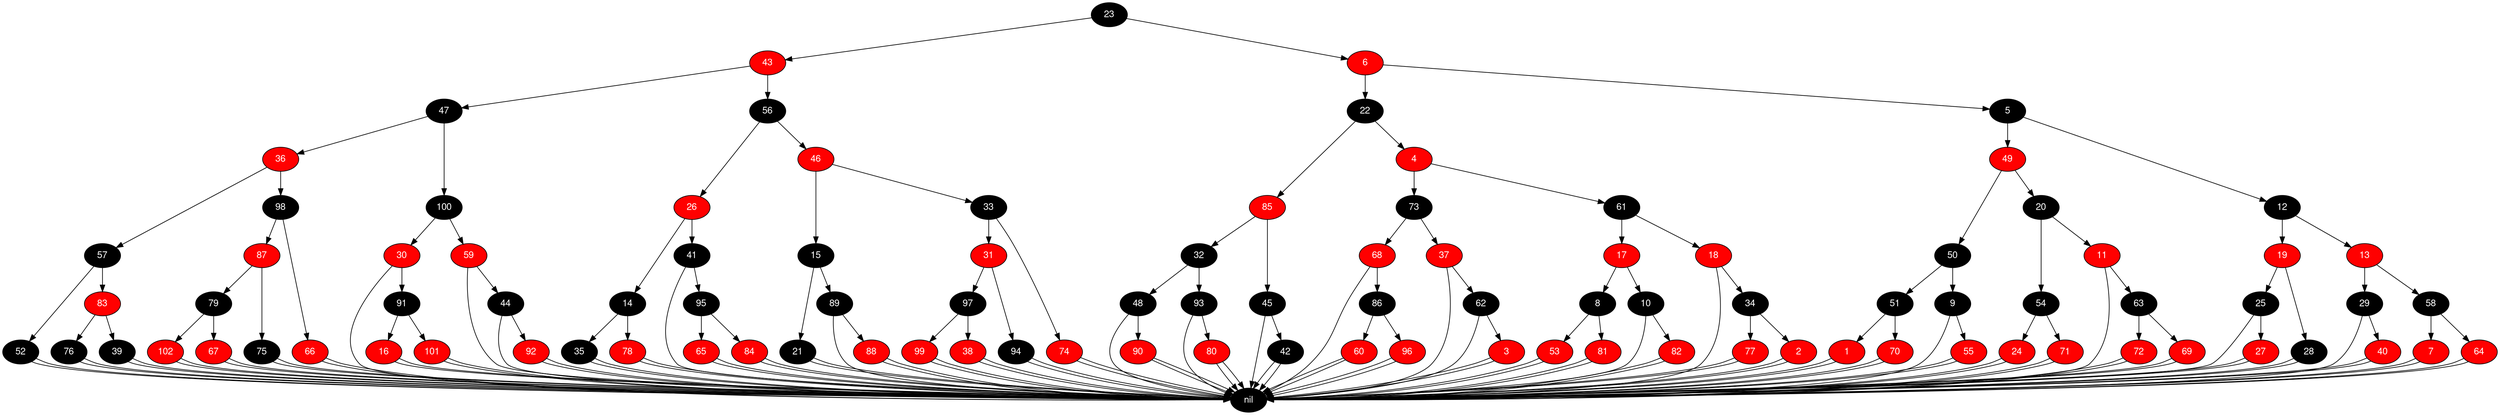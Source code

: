 digraph RB_Teste {
	node [fontname="Helvetica,Arial,sans-serif" style="filled"]
	edge [fontname="Helvetica,Arial,sans-serif" color="black"]

	{
		node [fillcolor=" black" fontcolor=" white"] nil 
		node [fillcolor=" black" fontcolor=" white"] 23 
		node [fillcolor=" red" fontcolor=" white"] 43 
		node [fillcolor=" black" fontcolor=" white"] 47 
		node [fillcolor=" red" fontcolor=" white"] 36 
		node [fillcolor=" black" fontcolor=" white"] 57 
		node [fillcolor=" black" fontcolor=" white"] 52 
		node [fillcolor=" red" fontcolor=" white"] 83 
		node [fillcolor=" black" fontcolor=" white"] 76 
		node [fillcolor=" black" fontcolor=" white"] 39 
		node [fillcolor=" black" fontcolor=" white"] 98 
		node [fillcolor=" red" fontcolor=" white"] 87 
		node [fillcolor=" black" fontcolor=" white"] 79 
		node [fillcolor=" red" fontcolor=" white"] 102 
		node [fillcolor=" red" fontcolor=" white"] 67 
		node [fillcolor=" black" fontcolor=" white"] 75 
		node [fillcolor=" red" fontcolor=" white"] 66 
		node [fillcolor=" black" fontcolor=" white"] 100 
		node [fillcolor=" red" fontcolor=" white"] 30 
		node [fillcolor=" black" fontcolor=" white"] 91 
		node [fillcolor=" red" fontcolor=" white"] 16 
		node [fillcolor=" red" fontcolor=" white"] 101 
		node [fillcolor=" red" fontcolor=" white"] 59 
		node [fillcolor=" black" fontcolor=" white"] 44 
		node [fillcolor=" red" fontcolor=" white"] 92 
		node [fillcolor=" black" fontcolor=" white"] 56 
		node [fillcolor=" red" fontcolor=" white"] 26 
		node [fillcolor=" black" fontcolor=" white"] 14 
		node [fillcolor=" black" fontcolor=" white"] 35 
		node [fillcolor=" red" fontcolor=" white"] 78 
		node [fillcolor=" black" fontcolor=" white"] 41 
		node [fillcolor=" black" fontcolor=" white"] 95 
		node [fillcolor=" red" fontcolor=" white"] 65 
		node [fillcolor=" red" fontcolor=" white"] 84 
		node [fillcolor=" red" fontcolor=" white"] 46 
		node [fillcolor=" black" fontcolor=" white"] 15 
		node [fillcolor=" black" fontcolor=" white"] 21 
		node [fillcolor=" black" fontcolor=" white"] 89 
		node [fillcolor=" red" fontcolor=" white"] 88 
		node [fillcolor=" black" fontcolor=" white"] 33 
		node [fillcolor=" red" fontcolor=" white"] 31 
		node [fillcolor=" black" fontcolor=" white"] 97 
		node [fillcolor=" red" fontcolor=" white"] 99 
		node [fillcolor=" red" fontcolor=" white"] 38 
		node [fillcolor=" black" fontcolor=" white"] 94 
		node [fillcolor=" red" fontcolor=" white"] 74 
		node [fillcolor=" red" fontcolor=" white"] 6 
		node [fillcolor=" black" fontcolor=" white"] 22 
		node [fillcolor=" red" fontcolor=" white"] 85 
		node [fillcolor=" black" fontcolor=" white"] 32 
		node [fillcolor=" black" fontcolor=" white"] 48 
		node [fillcolor=" red" fontcolor=" white"] 90 
		node [fillcolor=" black" fontcolor=" white"] 93 
		node [fillcolor=" red" fontcolor=" white"] 80 
		node [fillcolor=" black" fontcolor=" white"] 45 
		node [fillcolor=" black" fontcolor=" white"] 42 
		node [fillcolor=" red" fontcolor=" white"] 4 
		node [fillcolor=" black" fontcolor=" white"] 73 
		node [fillcolor=" red" fontcolor=" white"] 68 
		node [fillcolor=" black" fontcolor=" white"] 86 
		node [fillcolor=" red" fontcolor=" white"] 60 
		node [fillcolor=" red" fontcolor=" white"] 96 
		node [fillcolor=" red" fontcolor=" white"] 37 
		node [fillcolor=" black" fontcolor=" white"] 62 
		node [fillcolor=" red" fontcolor=" white"] 3 
		node [fillcolor=" black" fontcolor=" white"] 61 
		node [fillcolor=" red" fontcolor=" white"] 17 
		node [fillcolor=" black" fontcolor=" white"] 8 
		node [fillcolor=" red" fontcolor=" white"] 53 
		node [fillcolor=" red" fontcolor=" white"] 81 
		node [fillcolor=" black" fontcolor=" white"] 10 
		node [fillcolor=" red" fontcolor=" white"] 82 
		node [fillcolor=" red" fontcolor=" white"] 18 
		node [fillcolor=" black" fontcolor=" white"] 34 
		node [fillcolor=" red" fontcolor=" white"] 77 
		node [fillcolor=" red" fontcolor=" white"] 2 
		node [fillcolor=" black" fontcolor=" white"] 5 
		node [fillcolor=" red" fontcolor=" white"] 49 
		node [fillcolor=" black" fontcolor=" white"] 50 
		node [fillcolor=" black" fontcolor=" white"] 51 
		node [fillcolor=" red" fontcolor=" white"] 1 
		node [fillcolor=" red" fontcolor=" white"] 70 
		node [fillcolor=" black" fontcolor=" white"] 9 
		node [fillcolor=" red" fontcolor=" white"] 55 
		node [fillcolor=" black" fontcolor=" white"] 20 
		node [fillcolor=" black" fontcolor=" white"] 54 
		node [fillcolor=" red" fontcolor=" white"] 24 
		node [fillcolor=" red" fontcolor=" white"] 71 
		node [fillcolor=" red" fontcolor=" white"] 11 
		node [fillcolor=" black" fontcolor=" white"] 63 
		node [fillcolor=" red" fontcolor=" white"] 72 
		node [fillcolor=" red" fontcolor=" white"] 69 
		node [fillcolor=" black" fontcolor=" white"] 12 
		node [fillcolor=" red" fontcolor=" white"] 19 
		node [fillcolor=" black" fontcolor=" white"] 25 
		node [fillcolor=" red" fontcolor=" white"] 27 
		node [fillcolor=" black" fontcolor=" white"] 28 
		node [fillcolor=" red" fontcolor=" white"] 13 
		node [fillcolor=" black" fontcolor=" white"] 29 
		node [fillcolor=" red" fontcolor=" white"] 40 
		node [fillcolor=" black" fontcolor=" white"] 58 
		node [fillcolor=" red" fontcolor=" white"] 7 
		node [fillcolor=" red" fontcolor=" white"] 64 
	}

	23 -> 43 
	23 -> 6 
	43 -> 47 
	43 -> 56 
	47 -> 36 
	47 -> 100 
	36 -> 57 
	36 -> 98 
	57 -> 52 
	57 -> 83 
	52 -> nil 
	52 -> nil 
	83 -> 76 
	83 -> 39 
	76 -> nil 
	76 -> nil 
	39 -> nil 
	39 -> nil 
	98 -> 87 
	98 -> 66 
	87 -> 79 
	87 -> 75 
	79 -> 102 
	79 -> 67 
	102 -> nil 
	102 -> nil 
	67 -> nil 
	67 -> nil 
	75 -> nil 
	75 -> nil 
	66 -> nil 
	66 -> nil 
	100 -> 30 
	100 -> 59 
	30 -> 91 
	30 -> nil 
	91 -> 16 
	91 -> 101 
	16 -> nil 
	16 -> nil 
	101 -> nil 
	101 -> nil 
	59 -> 44 
	59 -> nil 
	44 -> 92 
	44 -> nil 
	92 -> nil 
	92 -> nil 
	56 -> 26 
	56 -> 46 
	26 -> 14 
	26 -> 41 
	14 -> 35 
	14 -> 78 
	35 -> nil 
	35 -> nil 
	78 -> nil 
	78 -> nil 
	41 -> 95 
	41 -> nil 
	95 -> 65 
	95 -> 84 
	65 -> nil 
	65 -> nil 
	84 -> nil 
	84 -> nil 
	46 -> 15 
	46 -> 33 
	15 -> 21 
	15 -> 89 
	21 -> nil 
	21 -> nil 
	89 -> 88 
	89 -> nil 
	88 -> nil 
	88 -> nil 
	33 -> 31 
	33 -> 74 
	31 -> 97 
	31 -> 94 
	97 -> 99 
	97 -> 38 
	99 -> nil 
	99 -> nil 
	38 -> nil 
	38 -> nil 
	94 -> nil 
	94 -> nil 
	74 -> nil 
	74 -> nil 
	6 -> 22 
	6 -> 5 
	22 -> 85 
	22 -> 4 
	85 -> 32 
	85 -> 45 
	32 -> 48 
	32 -> 93 
	48 -> 90 
	48 -> nil 
	90 -> nil 
	90 -> nil 
	93 -> 80 
	93 -> nil 
	80 -> nil 
	80 -> nil 
	45 -> 42 
	45 -> nil 
	42 -> nil 
	42 -> nil 
	4 -> 73 
	4 -> 61 
	73 -> 68 
	73 -> 37 
	68 -> 86 
	68 -> nil 
	86 -> 60 
	86 -> 96 
	60 -> nil 
	60 -> nil 
	96 -> nil 
	96 -> nil 
	37 -> 62 
	37 -> nil 
	62 -> 3 
	62 -> nil 
	3 -> nil 
	3 -> nil 
	61 -> 17 
	61 -> 18 
	17 -> 8 
	17 -> 10 
	8 -> 53 
	8 -> 81 
	53 -> nil 
	53 -> nil 
	81 -> nil 
	81 -> nil 
	10 -> 82 
	10 -> nil 
	82 -> nil 
	82 -> nil 
	18 -> 34 
	18 -> nil 
	34 -> 77 
	34 -> 2 
	77 -> nil 
	77 -> nil 
	2 -> nil 
	2 -> nil 
	5 -> 49 
	5 -> 12 
	49 -> 50 
	49 -> 20 
	50 -> 51 
	50 -> 9 
	51 -> 1 
	51 -> 70 
	1 -> nil 
	1 -> nil 
	70 -> nil 
	70 -> nil 
	9 -> 55 
	9 -> nil 
	55 -> nil 
	55 -> nil 
	20 -> 54 
	20 -> 11 
	54 -> 24 
	54 -> 71 
	24 -> nil 
	24 -> nil 
	71 -> nil 
	71 -> nil 
	11 -> 63 
	11 -> nil 
	63 -> 72 
	63 -> 69 
	72 -> nil 
	72 -> nil 
	69 -> nil 
	69 -> nil 
	12 -> 19 
	12 -> 13 
	19 -> 25 
	19 -> 28 
	25 -> 27 
	25 -> nil 
	27 -> nil 
	27 -> nil 
	28 -> nil 
	28 -> nil 
	13 -> 29 
	13 -> 58 
	29 -> 40 
	29 -> nil 
	40 -> nil 
	40 -> nil 
	58 -> 7 
	58 -> 64 
	7 -> nil 
	7 -> nil 
	64 -> nil 
	64 -> nil 
}
